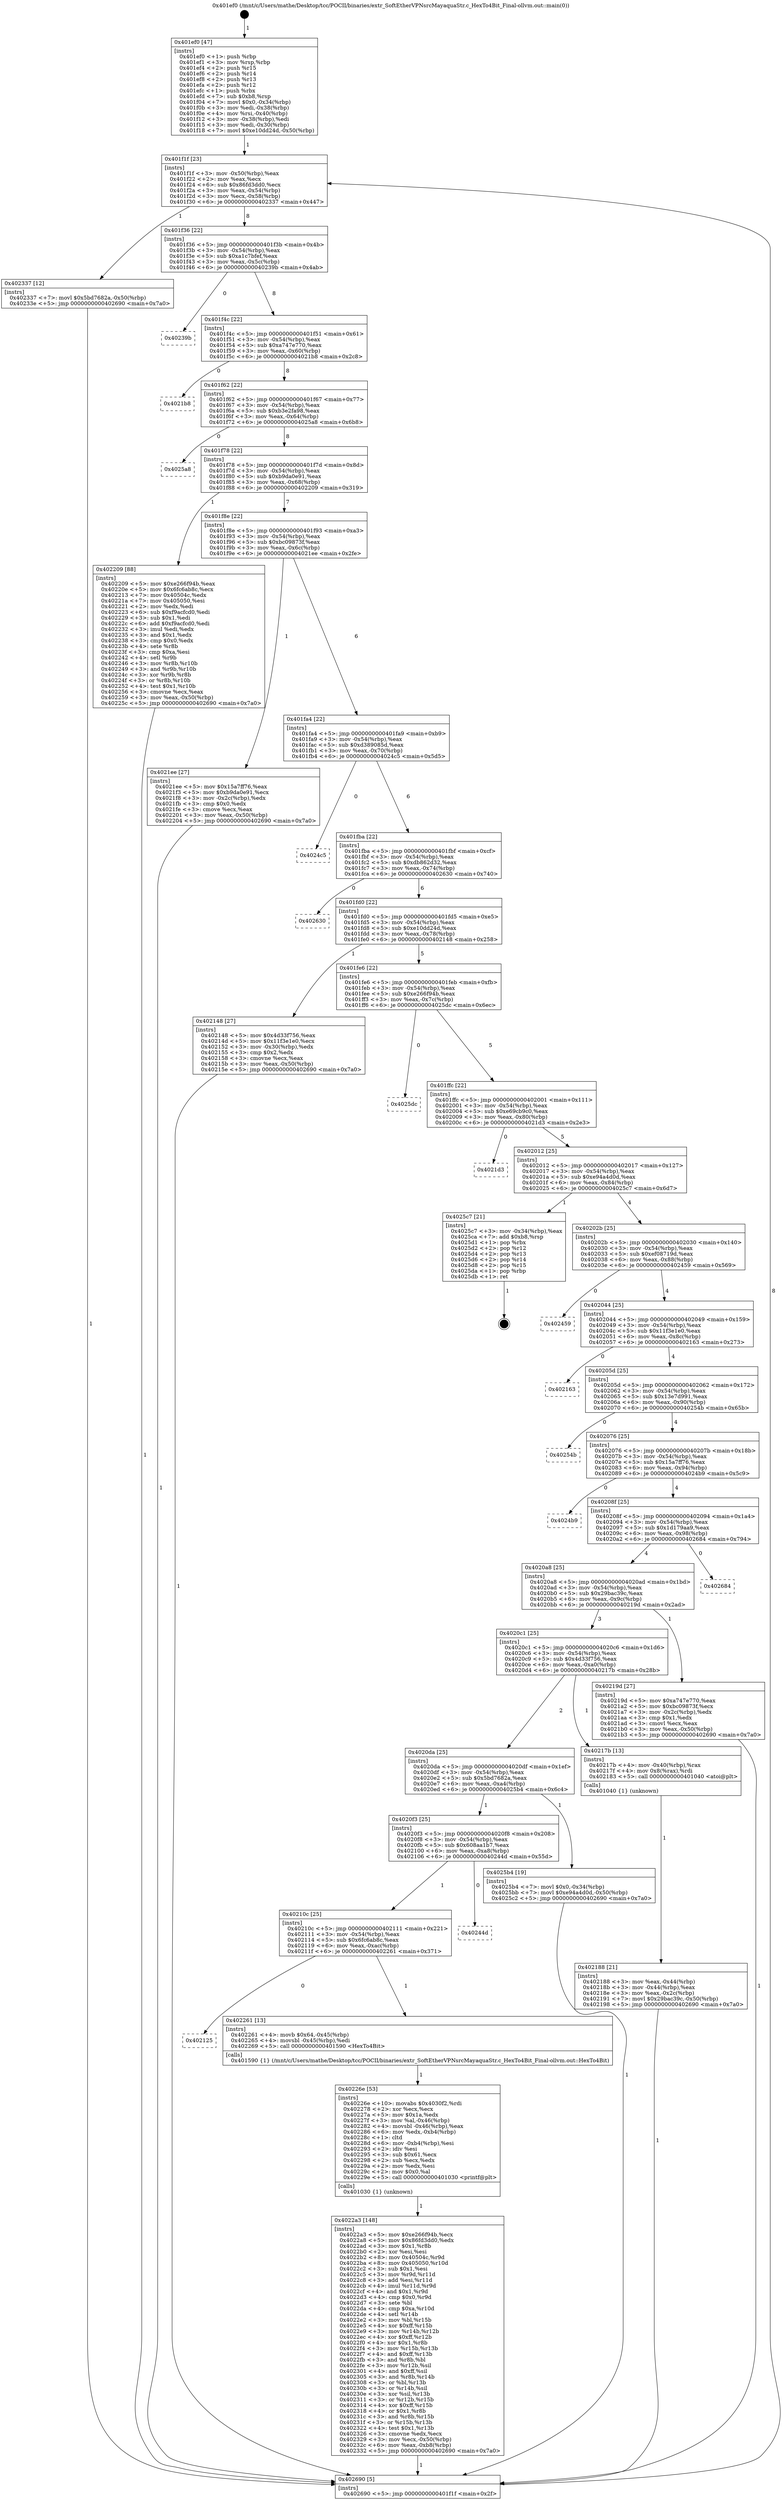 digraph "0x401ef0" {
  label = "0x401ef0 (/mnt/c/Users/mathe/Desktop/tcc/POCII/binaries/extr_SoftEtherVPNsrcMayaquaStr.c_HexTo4Bit_Final-ollvm.out::main(0))"
  labelloc = "t"
  node[shape=record]

  Entry [label="",width=0.3,height=0.3,shape=circle,fillcolor=black,style=filled]
  "0x401f1f" [label="{
     0x401f1f [23]\l
     | [instrs]\l
     &nbsp;&nbsp;0x401f1f \<+3\>: mov -0x50(%rbp),%eax\l
     &nbsp;&nbsp;0x401f22 \<+2\>: mov %eax,%ecx\l
     &nbsp;&nbsp;0x401f24 \<+6\>: sub $0x86fd3dd0,%ecx\l
     &nbsp;&nbsp;0x401f2a \<+3\>: mov %eax,-0x54(%rbp)\l
     &nbsp;&nbsp;0x401f2d \<+3\>: mov %ecx,-0x58(%rbp)\l
     &nbsp;&nbsp;0x401f30 \<+6\>: je 0000000000402337 \<main+0x447\>\l
  }"]
  "0x402337" [label="{
     0x402337 [12]\l
     | [instrs]\l
     &nbsp;&nbsp;0x402337 \<+7\>: movl $0x5bd7682a,-0x50(%rbp)\l
     &nbsp;&nbsp;0x40233e \<+5\>: jmp 0000000000402690 \<main+0x7a0\>\l
  }"]
  "0x401f36" [label="{
     0x401f36 [22]\l
     | [instrs]\l
     &nbsp;&nbsp;0x401f36 \<+5\>: jmp 0000000000401f3b \<main+0x4b\>\l
     &nbsp;&nbsp;0x401f3b \<+3\>: mov -0x54(%rbp),%eax\l
     &nbsp;&nbsp;0x401f3e \<+5\>: sub $0xa1c7bfef,%eax\l
     &nbsp;&nbsp;0x401f43 \<+3\>: mov %eax,-0x5c(%rbp)\l
     &nbsp;&nbsp;0x401f46 \<+6\>: je 000000000040239b \<main+0x4ab\>\l
  }"]
  Exit [label="",width=0.3,height=0.3,shape=circle,fillcolor=black,style=filled,peripheries=2]
  "0x40239b" [label="{
     0x40239b\l
  }", style=dashed]
  "0x401f4c" [label="{
     0x401f4c [22]\l
     | [instrs]\l
     &nbsp;&nbsp;0x401f4c \<+5\>: jmp 0000000000401f51 \<main+0x61\>\l
     &nbsp;&nbsp;0x401f51 \<+3\>: mov -0x54(%rbp),%eax\l
     &nbsp;&nbsp;0x401f54 \<+5\>: sub $0xa747e770,%eax\l
     &nbsp;&nbsp;0x401f59 \<+3\>: mov %eax,-0x60(%rbp)\l
     &nbsp;&nbsp;0x401f5c \<+6\>: je 00000000004021b8 \<main+0x2c8\>\l
  }"]
  "0x4022a3" [label="{
     0x4022a3 [148]\l
     | [instrs]\l
     &nbsp;&nbsp;0x4022a3 \<+5\>: mov $0xe266f94b,%ecx\l
     &nbsp;&nbsp;0x4022a8 \<+5\>: mov $0x86fd3dd0,%edx\l
     &nbsp;&nbsp;0x4022ad \<+3\>: mov $0x1,%r8b\l
     &nbsp;&nbsp;0x4022b0 \<+2\>: xor %esi,%esi\l
     &nbsp;&nbsp;0x4022b2 \<+8\>: mov 0x40504c,%r9d\l
     &nbsp;&nbsp;0x4022ba \<+8\>: mov 0x405050,%r10d\l
     &nbsp;&nbsp;0x4022c2 \<+3\>: sub $0x1,%esi\l
     &nbsp;&nbsp;0x4022c5 \<+3\>: mov %r9d,%r11d\l
     &nbsp;&nbsp;0x4022c8 \<+3\>: add %esi,%r11d\l
     &nbsp;&nbsp;0x4022cb \<+4\>: imul %r11d,%r9d\l
     &nbsp;&nbsp;0x4022cf \<+4\>: and $0x1,%r9d\l
     &nbsp;&nbsp;0x4022d3 \<+4\>: cmp $0x0,%r9d\l
     &nbsp;&nbsp;0x4022d7 \<+3\>: sete %bl\l
     &nbsp;&nbsp;0x4022da \<+4\>: cmp $0xa,%r10d\l
     &nbsp;&nbsp;0x4022de \<+4\>: setl %r14b\l
     &nbsp;&nbsp;0x4022e2 \<+3\>: mov %bl,%r15b\l
     &nbsp;&nbsp;0x4022e5 \<+4\>: xor $0xff,%r15b\l
     &nbsp;&nbsp;0x4022e9 \<+3\>: mov %r14b,%r12b\l
     &nbsp;&nbsp;0x4022ec \<+4\>: xor $0xff,%r12b\l
     &nbsp;&nbsp;0x4022f0 \<+4\>: xor $0x1,%r8b\l
     &nbsp;&nbsp;0x4022f4 \<+3\>: mov %r15b,%r13b\l
     &nbsp;&nbsp;0x4022f7 \<+4\>: and $0xff,%r13b\l
     &nbsp;&nbsp;0x4022fb \<+3\>: and %r8b,%bl\l
     &nbsp;&nbsp;0x4022fe \<+3\>: mov %r12b,%sil\l
     &nbsp;&nbsp;0x402301 \<+4\>: and $0xff,%sil\l
     &nbsp;&nbsp;0x402305 \<+3\>: and %r8b,%r14b\l
     &nbsp;&nbsp;0x402308 \<+3\>: or %bl,%r13b\l
     &nbsp;&nbsp;0x40230b \<+3\>: or %r14b,%sil\l
     &nbsp;&nbsp;0x40230e \<+3\>: xor %sil,%r13b\l
     &nbsp;&nbsp;0x402311 \<+3\>: or %r12b,%r15b\l
     &nbsp;&nbsp;0x402314 \<+4\>: xor $0xff,%r15b\l
     &nbsp;&nbsp;0x402318 \<+4\>: or $0x1,%r8b\l
     &nbsp;&nbsp;0x40231c \<+3\>: and %r8b,%r15b\l
     &nbsp;&nbsp;0x40231f \<+3\>: or %r15b,%r13b\l
     &nbsp;&nbsp;0x402322 \<+4\>: test $0x1,%r13b\l
     &nbsp;&nbsp;0x402326 \<+3\>: cmovne %edx,%ecx\l
     &nbsp;&nbsp;0x402329 \<+3\>: mov %ecx,-0x50(%rbp)\l
     &nbsp;&nbsp;0x40232c \<+6\>: mov %eax,-0xb8(%rbp)\l
     &nbsp;&nbsp;0x402332 \<+5\>: jmp 0000000000402690 \<main+0x7a0\>\l
  }"]
  "0x4021b8" [label="{
     0x4021b8\l
  }", style=dashed]
  "0x401f62" [label="{
     0x401f62 [22]\l
     | [instrs]\l
     &nbsp;&nbsp;0x401f62 \<+5\>: jmp 0000000000401f67 \<main+0x77\>\l
     &nbsp;&nbsp;0x401f67 \<+3\>: mov -0x54(%rbp),%eax\l
     &nbsp;&nbsp;0x401f6a \<+5\>: sub $0xb3e2fa98,%eax\l
     &nbsp;&nbsp;0x401f6f \<+3\>: mov %eax,-0x64(%rbp)\l
     &nbsp;&nbsp;0x401f72 \<+6\>: je 00000000004025a8 \<main+0x6b8\>\l
  }"]
  "0x40226e" [label="{
     0x40226e [53]\l
     | [instrs]\l
     &nbsp;&nbsp;0x40226e \<+10\>: movabs $0x4030f2,%rdi\l
     &nbsp;&nbsp;0x402278 \<+2\>: xor %ecx,%ecx\l
     &nbsp;&nbsp;0x40227a \<+5\>: mov $0x1a,%edx\l
     &nbsp;&nbsp;0x40227f \<+3\>: mov %al,-0x46(%rbp)\l
     &nbsp;&nbsp;0x402282 \<+4\>: movsbl -0x46(%rbp),%eax\l
     &nbsp;&nbsp;0x402286 \<+6\>: mov %edx,-0xb4(%rbp)\l
     &nbsp;&nbsp;0x40228c \<+1\>: cltd\l
     &nbsp;&nbsp;0x40228d \<+6\>: mov -0xb4(%rbp),%esi\l
     &nbsp;&nbsp;0x402293 \<+2\>: idiv %esi\l
     &nbsp;&nbsp;0x402295 \<+3\>: sub $0x61,%ecx\l
     &nbsp;&nbsp;0x402298 \<+2\>: sub %ecx,%edx\l
     &nbsp;&nbsp;0x40229a \<+2\>: mov %edx,%esi\l
     &nbsp;&nbsp;0x40229c \<+2\>: mov $0x0,%al\l
     &nbsp;&nbsp;0x40229e \<+5\>: call 0000000000401030 \<printf@plt\>\l
     | [calls]\l
     &nbsp;&nbsp;0x401030 \{1\} (unknown)\l
  }"]
  "0x4025a8" [label="{
     0x4025a8\l
  }", style=dashed]
  "0x401f78" [label="{
     0x401f78 [22]\l
     | [instrs]\l
     &nbsp;&nbsp;0x401f78 \<+5\>: jmp 0000000000401f7d \<main+0x8d\>\l
     &nbsp;&nbsp;0x401f7d \<+3\>: mov -0x54(%rbp),%eax\l
     &nbsp;&nbsp;0x401f80 \<+5\>: sub $0xb9da0e91,%eax\l
     &nbsp;&nbsp;0x401f85 \<+3\>: mov %eax,-0x68(%rbp)\l
     &nbsp;&nbsp;0x401f88 \<+6\>: je 0000000000402209 \<main+0x319\>\l
  }"]
  "0x402125" [label="{
     0x402125\l
  }", style=dashed]
  "0x402209" [label="{
     0x402209 [88]\l
     | [instrs]\l
     &nbsp;&nbsp;0x402209 \<+5\>: mov $0xe266f94b,%eax\l
     &nbsp;&nbsp;0x40220e \<+5\>: mov $0x6fc6ab8c,%ecx\l
     &nbsp;&nbsp;0x402213 \<+7\>: mov 0x40504c,%edx\l
     &nbsp;&nbsp;0x40221a \<+7\>: mov 0x405050,%esi\l
     &nbsp;&nbsp;0x402221 \<+2\>: mov %edx,%edi\l
     &nbsp;&nbsp;0x402223 \<+6\>: sub $0xf9acfcd0,%edi\l
     &nbsp;&nbsp;0x402229 \<+3\>: sub $0x1,%edi\l
     &nbsp;&nbsp;0x40222c \<+6\>: add $0xf9acfcd0,%edi\l
     &nbsp;&nbsp;0x402232 \<+3\>: imul %edi,%edx\l
     &nbsp;&nbsp;0x402235 \<+3\>: and $0x1,%edx\l
     &nbsp;&nbsp;0x402238 \<+3\>: cmp $0x0,%edx\l
     &nbsp;&nbsp;0x40223b \<+4\>: sete %r8b\l
     &nbsp;&nbsp;0x40223f \<+3\>: cmp $0xa,%esi\l
     &nbsp;&nbsp;0x402242 \<+4\>: setl %r9b\l
     &nbsp;&nbsp;0x402246 \<+3\>: mov %r8b,%r10b\l
     &nbsp;&nbsp;0x402249 \<+3\>: and %r9b,%r10b\l
     &nbsp;&nbsp;0x40224c \<+3\>: xor %r9b,%r8b\l
     &nbsp;&nbsp;0x40224f \<+3\>: or %r8b,%r10b\l
     &nbsp;&nbsp;0x402252 \<+4\>: test $0x1,%r10b\l
     &nbsp;&nbsp;0x402256 \<+3\>: cmovne %ecx,%eax\l
     &nbsp;&nbsp;0x402259 \<+3\>: mov %eax,-0x50(%rbp)\l
     &nbsp;&nbsp;0x40225c \<+5\>: jmp 0000000000402690 \<main+0x7a0\>\l
  }"]
  "0x401f8e" [label="{
     0x401f8e [22]\l
     | [instrs]\l
     &nbsp;&nbsp;0x401f8e \<+5\>: jmp 0000000000401f93 \<main+0xa3\>\l
     &nbsp;&nbsp;0x401f93 \<+3\>: mov -0x54(%rbp),%eax\l
     &nbsp;&nbsp;0x401f96 \<+5\>: sub $0xbc09873f,%eax\l
     &nbsp;&nbsp;0x401f9b \<+3\>: mov %eax,-0x6c(%rbp)\l
     &nbsp;&nbsp;0x401f9e \<+6\>: je 00000000004021ee \<main+0x2fe\>\l
  }"]
  "0x402261" [label="{
     0x402261 [13]\l
     | [instrs]\l
     &nbsp;&nbsp;0x402261 \<+4\>: movb $0x64,-0x45(%rbp)\l
     &nbsp;&nbsp;0x402265 \<+4\>: movsbl -0x45(%rbp),%edi\l
     &nbsp;&nbsp;0x402269 \<+5\>: call 0000000000401590 \<HexTo4Bit\>\l
     | [calls]\l
     &nbsp;&nbsp;0x401590 \{1\} (/mnt/c/Users/mathe/Desktop/tcc/POCII/binaries/extr_SoftEtherVPNsrcMayaquaStr.c_HexTo4Bit_Final-ollvm.out::HexTo4Bit)\l
  }"]
  "0x4021ee" [label="{
     0x4021ee [27]\l
     | [instrs]\l
     &nbsp;&nbsp;0x4021ee \<+5\>: mov $0x15a7ff76,%eax\l
     &nbsp;&nbsp;0x4021f3 \<+5\>: mov $0xb9da0e91,%ecx\l
     &nbsp;&nbsp;0x4021f8 \<+3\>: mov -0x2c(%rbp),%edx\l
     &nbsp;&nbsp;0x4021fb \<+3\>: cmp $0x0,%edx\l
     &nbsp;&nbsp;0x4021fe \<+3\>: cmove %ecx,%eax\l
     &nbsp;&nbsp;0x402201 \<+3\>: mov %eax,-0x50(%rbp)\l
     &nbsp;&nbsp;0x402204 \<+5\>: jmp 0000000000402690 \<main+0x7a0\>\l
  }"]
  "0x401fa4" [label="{
     0x401fa4 [22]\l
     | [instrs]\l
     &nbsp;&nbsp;0x401fa4 \<+5\>: jmp 0000000000401fa9 \<main+0xb9\>\l
     &nbsp;&nbsp;0x401fa9 \<+3\>: mov -0x54(%rbp),%eax\l
     &nbsp;&nbsp;0x401fac \<+5\>: sub $0xd389085d,%eax\l
     &nbsp;&nbsp;0x401fb1 \<+3\>: mov %eax,-0x70(%rbp)\l
     &nbsp;&nbsp;0x401fb4 \<+6\>: je 00000000004024c5 \<main+0x5d5\>\l
  }"]
  "0x40210c" [label="{
     0x40210c [25]\l
     | [instrs]\l
     &nbsp;&nbsp;0x40210c \<+5\>: jmp 0000000000402111 \<main+0x221\>\l
     &nbsp;&nbsp;0x402111 \<+3\>: mov -0x54(%rbp),%eax\l
     &nbsp;&nbsp;0x402114 \<+5\>: sub $0x6fc6ab8c,%eax\l
     &nbsp;&nbsp;0x402119 \<+6\>: mov %eax,-0xac(%rbp)\l
     &nbsp;&nbsp;0x40211f \<+6\>: je 0000000000402261 \<main+0x371\>\l
  }"]
  "0x4024c5" [label="{
     0x4024c5\l
  }", style=dashed]
  "0x401fba" [label="{
     0x401fba [22]\l
     | [instrs]\l
     &nbsp;&nbsp;0x401fba \<+5\>: jmp 0000000000401fbf \<main+0xcf\>\l
     &nbsp;&nbsp;0x401fbf \<+3\>: mov -0x54(%rbp),%eax\l
     &nbsp;&nbsp;0x401fc2 \<+5\>: sub $0xdb862d32,%eax\l
     &nbsp;&nbsp;0x401fc7 \<+3\>: mov %eax,-0x74(%rbp)\l
     &nbsp;&nbsp;0x401fca \<+6\>: je 0000000000402630 \<main+0x740\>\l
  }"]
  "0x40244d" [label="{
     0x40244d\l
  }", style=dashed]
  "0x402630" [label="{
     0x402630\l
  }", style=dashed]
  "0x401fd0" [label="{
     0x401fd0 [22]\l
     | [instrs]\l
     &nbsp;&nbsp;0x401fd0 \<+5\>: jmp 0000000000401fd5 \<main+0xe5\>\l
     &nbsp;&nbsp;0x401fd5 \<+3\>: mov -0x54(%rbp),%eax\l
     &nbsp;&nbsp;0x401fd8 \<+5\>: sub $0xe10dd24d,%eax\l
     &nbsp;&nbsp;0x401fdd \<+3\>: mov %eax,-0x78(%rbp)\l
     &nbsp;&nbsp;0x401fe0 \<+6\>: je 0000000000402148 \<main+0x258\>\l
  }"]
  "0x4020f3" [label="{
     0x4020f3 [25]\l
     | [instrs]\l
     &nbsp;&nbsp;0x4020f3 \<+5\>: jmp 00000000004020f8 \<main+0x208\>\l
     &nbsp;&nbsp;0x4020f8 \<+3\>: mov -0x54(%rbp),%eax\l
     &nbsp;&nbsp;0x4020fb \<+5\>: sub $0x608aa1b7,%eax\l
     &nbsp;&nbsp;0x402100 \<+6\>: mov %eax,-0xa8(%rbp)\l
     &nbsp;&nbsp;0x402106 \<+6\>: je 000000000040244d \<main+0x55d\>\l
  }"]
  "0x402148" [label="{
     0x402148 [27]\l
     | [instrs]\l
     &nbsp;&nbsp;0x402148 \<+5\>: mov $0x4d33f756,%eax\l
     &nbsp;&nbsp;0x40214d \<+5\>: mov $0x11f3e1e0,%ecx\l
     &nbsp;&nbsp;0x402152 \<+3\>: mov -0x30(%rbp),%edx\l
     &nbsp;&nbsp;0x402155 \<+3\>: cmp $0x2,%edx\l
     &nbsp;&nbsp;0x402158 \<+3\>: cmovne %ecx,%eax\l
     &nbsp;&nbsp;0x40215b \<+3\>: mov %eax,-0x50(%rbp)\l
     &nbsp;&nbsp;0x40215e \<+5\>: jmp 0000000000402690 \<main+0x7a0\>\l
  }"]
  "0x401fe6" [label="{
     0x401fe6 [22]\l
     | [instrs]\l
     &nbsp;&nbsp;0x401fe6 \<+5\>: jmp 0000000000401feb \<main+0xfb\>\l
     &nbsp;&nbsp;0x401feb \<+3\>: mov -0x54(%rbp),%eax\l
     &nbsp;&nbsp;0x401fee \<+5\>: sub $0xe266f94b,%eax\l
     &nbsp;&nbsp;0x401ff3 \<+3\>: mov %eax,-0x7c(%rbp)\l
     &nbsp;&nbsp;0x401ff6 \<+6\>: je 00000000004025dc \<main+0x6ec\>\l
  }"]
  "0x402690" [label="{
     0x402690 [5]\l
     | [instrs]\l
     &nbsp;&nbsp;0x402690 \<+5\>: jmp 0000000000401f1f \<main+0x2f\>\l
  }"]
  "0x401ef0" [label="{
     0x401ef0 [47]\l
     | [instrs]\l
     &nbsp;&nbsp;0x401ef0 \<+1\>: push %rbp\l
     &nbsp;&nbsp;0x401ef1 \<+3\>: mov %rsp,%rbp\l
     &nbsp;&nbsp;0x401ef4 \<+2\>: push %r15\l
     &nbsp;&nbsp;0x401ef6 \<+2\>: push %r14\l
     &nbsp;&nbsp;0x401ef8 \<+2\>: push %r13\l
     &nbsp;&nbsp;0x401efa \<+2\>: push %r12\l
     &nbsp;&nbsp;0x401efc \<+1\>: push %rbx\l
     &nbsp;&nbsp;0x401efd \<+7\>: sub $0xb8,%rsp\l
     &nbsp;&nbsp;0x401f04 \<+7\>: movl $0x0,-0x34(%rbp)\l
     &nbsp;&nbsp;0x401f0b \<+3\>: mov %edi,-0x38(%rbp)\l
     &nbsp;&nbsp;0x401f0e \<+4\>: mov %rsi,-0x40(%rbp)\l
     &nbsp;&nbsp;0x401f12 \<+3\>: mov -0x38(%rbp),%edi\l
     &nbsp;&nbsp;0x401f15 \<+3\>: mov %edi,-0x30(%rbp)\l
     &nbsp;&nbsp;0x401f18 \<+7\>: movl $0xe10dd24d,-0x50(%rbp)\l
  }"]
  "0x4025b4" [label="{
     0x4025b4 [19]\l
     | [instrs]\l
     &nbsp;&nbsp;0x4025b4 \<+7\>: movl $0x0,-0x34(%rbp)\l
     &nbsp;&nbsp;0x4025bb \<+7\>: movl $0xe94a4d0d,-0x50(%rbp)\l
     &nbsp;&nbsp;0x4025c2 \<+5\>: jmp 0000000000402690 \<main+0x7a0\>\l
  }"]
  "0x4025dc" [label="{
     0x4025dc\l
  }", style=dashed]
  "0x401ffc" [label="{
     0x401ffc [22]\l
     | [instrs]\l
     &nbsp;&nbsp;0x401ffc \<+5\>: jmp 0000000000402001 \<main+0x111\>\l
     &nbsp;&nbsp;0x402001 \<+3\>: mov -0x54(%rbp),%eax\l
     &nbsp;&nbsp;0x402004 \<+5\>: sub $0xe69cb9c0,%eax\l
     &nbsp;&nbsp;0x402009 \<+3\>: mov %eax,-0x80(%rbp)\l
     &nbsp;&nbsp;0x40200c \<+6\>: je 00000000004021d3 \<main+0x2e3\>\l
  }"]
  "0x402188" [label="{
     0x402188 [21]\l
     | [instrs]\l
     &nbsp;&nbsp;0x402188 \<+3\>: mov %eax,-0x44(%rbp)\l
     &nbsp;&nbsp;0x40218b \<+3\>: mov -0x44(%rbp),%eax\l
     &nbsp;&nbsp;0x40218e \<+3\>: mov %eax,-0x2c(%rbp)\l
     &nbsp;&nbsp;0x402191 \<+7\>: movl $0x29bac39c,-0x50(%rbp)\l
     &nbsp;&nbsp;0x402198 \<+5\>: jmp 0000000000402690 \<main+0x7a0\>\l
  }"]
  "0x4021d3" [label="{
     0x4021d3\l
  }", style=dashed]
  "0x402012" [label="{
     0x402012 [25]\l
     | [instrs]\l
     &nbsp;&nbsp;0x402012 \<+5\>: jmp 0000000000402017 \<main+0x127\>\l
     &nbsp;&nbsp;0x402017 \<+3\>: mov -0x54(%rbp),%eax\l
     &nbsp;&nbsp;0x40201a \<+5\>: sub $0xe94a4d0d,%eax\l
     &nbsp;&nbsp;0x40201f \<+6\>: mov %eax,-0x84(%rbp)\l
     &nbsp;&nbsp;0x402025 \<+6\>: je 00000000004025c7 \<main+0x6d7\>\l
  }"]
  "0x4020da" [label="{
     0x4020da [25]\l
     | [instrs]\l
     &nbsp;&nbsp;0x4020da \<+5\>: jmp 00000000004020df \<main+0x1ef\>\l
     &nbsp;&nbsp;0x4020df \<+3\>: mov -0x54(%rbp),%eax\l
     &nbsp;&nbsp;0x4020e2 \<+5\>: sub $0x5bd7682a,%eax\l
     &nbsp;&nbsp;0x4020e7 \<+6\>: mov %eax,-0xa4(%rbp)\l
     &nbsp;&nbsp;0x4020ed \<+6\>: je 00000000004025b4 \<main+0x6c4\>\l
  }"]
  "0x4025c7" [label="{
     0x4025c7 [21]\l
     | [instrs]\l
     &nbsp;&nbsp;0x4025c7 \<+3\>: mov -0x34(%rbp),%eax\l
     &nbsp;&nbsp;0x4025ca \<+7\>: add $0xb8,%rsp\l
     &nbsp;&nbsp;0x4025d1 \<+1\>: pop %rbx\l
     &nbsp;&nbsp;0x4025d2 \<+2\>: pop %r12\l
     &nbsp;&nbsp;0x4025d4 \<+2\>: pop %r13\l
     &nbsp;&nbsp;0x4025d6 \<+2\>: pop %r14\l
     &nbsp;&nbsp;0x4025d8 \<+2\>: pop %r15\l
     &nbsp;&nbsp;0x4025da \<+1\>: pop %rbp\l
     &nbsp;&nbsp;0x4025db \<+1\>: ret\l
  }"]
  "0x40202b" [label="{
     0x40202b [25]\l
     | [instrs]\l
     &nbsp;&nbsp;0x40202b \<+5\>: jmp 0000000000402030 \<main+0x140\>\l
     &nbsp;&nbsp;0x402030 \<+3\>: mov -0x54(%rbp),%eax\l
     &nbsp;&nbsp;0x402033 \<+5\>: sub $0xef08719d,%eax\l
     &nbsp;&nbsp;0x402038 \<+6\>: mov %eax,-0x88(%rbp)\l
     &nbsp;&nbsp;0x40203e \<+6\>: je 0000000000402459 \<main+0x569\>\l
  }"]
  "0x40217b" [label="{
     0x40217b [13]\l
     | [instrs]\l
     &nbsp;&nbsp;0x40217b \<+4\>: mov -0x40(%rbp),%rax\l
     &nbsp;&nbsp;0x40217f \<+4\>: mov 0x8(%rax),%rdi\l
     &nbsp;&nbsp;0x402183 \<+5\>: call 0000000000401040 \<atoi@plt\>\l
     | [calls]\l
     &nbsp;&nbsp;0x401040 \{1\} (unknown)\l
  }"]
  "0x402459" [label="{
     0x402459\l
  }", style=dashed]
  "0x402044" [label="{
     0x402044 [25]\l
     | [instrs]\l
     &nbsp;&nbsp;0x402044 \<+5\>: jmp 0000000000402049 \<main+0x159\>\l
     &nbsp;&nbsp;0x402049 \<+3\>: mov -0x54(%rbp),%eax\l
     &nbsp;&nbsp;0x40204c \<+5\>: sub $0x11f3e1e0,%eax\l
     &nbsp;&nbsp;0x402051 \<+6\>: mov %eax,-0x8c(%rbp)\l
     &nbsp;&nbsp;0x402057 \<+6\>: je 0000000000402163 \<main+0x273\>\l
  }"]
  "0x4020c1" [label="{
     0x4020c1 [25]\l
     | [instrs]\l
     &nbsp;&nbsp;0x4020c1 \<+5\>: jmp 00000000004020c6 \<main+0x1d6\>\l
     &nbsp;&nbsp;0x4020c6 \<+3\>: mov -0x54(%rbp),%eax\l
     &nbsp;&nbsp;0x4020c9 \<+5\>: sub $0x4d33f756,%eax\l
     &nbsp;&nbsp;0x4020ce \<+6\>: mov %eax,-0xa0(%rbp)\l
     &nbsp;&nbsp;0x4020d4 \<+6\>: je 000000000040217b \<main+0x28b\>\l
  }"]
  "0x402163" [label="{
     0x402163\l
  }", style=dashed]
  "0x40205d" [label="{
     0x40205d [25]\l
     | [instrs]\l
     &nbsp;&nbsp;0x40205d \<+5\>: jmp 0000000000402062 \<main+0x172\>\l
     &nbsp;&nbsp;0x402062 \<+3\>: mov -0x54(%rbp),%eax\l
     &nbsp;&nbsp;0x402065 \<+5\>: sub $0x13e7d991,%eax\l
     &nbsp;&nbsp;0x40206a \<+6\>: mov %eax,-0x90(%rbp)\l
     &nbsp;&nbsp;0x402070 \<+6\>: je 000000000040254b \<main+0x65b\>\l
  }"]
  "0x40219d" [label="{
     0x40219d [27]\l
     | [instrs]\l
     &nbsp;&nbsp;0x40219d \<+5\>: mov $0xa747e770,%eax\l
     &nbsp;&nbsp;0x4021a2 \<+5\>: mov $0xbc09873f,%ecx\l
     &nbsp;&nbsp;0x4021a7 \<+3\>: mov -0x2c(%rbp),%edx\l
     &nbsp;&nbsp;0x4021aa \<+3\>: cmp $0x1,%edx\l
     &nbsp;&nbsp;0x4021ad \<+3\>: cmovl %ecx,%eax\l
     &nbsp;&nbsp;0x4021b0 \<+3\>: mov %eax,-0x50(%rbp)\l
     &nbsp;&nbsp;0x4021b3 \<+5\>: jmp 0000000000402690 \<main+0x7a0\>\l
  }"]
  "0x40254b" [label="{
     0x40254b\l
  }", style=dashed]
  "0x402076" [label="{
     0x402076 [25]\l
     | [instrs]\l
     &nbsp;&nbsp;0x402076 \<+5\>: jmp 000000000040207b \<main+0x18b\>\l
     &nbsp;&nbsp;0x40207b \<+3\>: mov -0x54(%rbp),%eax\l
     &nbsp;&nbsp;0x40207e \<+5\>: sub $0x15a7ff76,%eax\l
     &nbsp;&nbsp;0x402083 \<+6\>: mov %eax,-0x94(%rbp)\l
     &nbsp;&nbsp;0x402089 \<+6\>: je 00000000004024b9 \<main+0x5c9\>\l
  }"]
  "0x4020a8" [label="{
     0x4020a8 [25]\l
     | [instrs]\l
     &nbsp;&nbsp;0x4020a8 \<+5\>: jmp 00000000004020ad \<main+0x1bd\>\l
     &nbsp;&nbsp;0x4020ad \<+3\>: mov -0x54(%rbp),%eax\l
     &nbsp;&nbsp;0x4020b0 \<+5\>: sub $0x29bac39c,%eax\l
     &nbsp;&nbsp;0x4020b5 \<+6\>: mov %eax,-0x9c(%rbp)\l
     &nbsp;&nbsp;0x4020bb \<+6\>: je 000000000040219d \<main+0x2ad\>\l
  }"]
  "0x4024b9" [label="{
     0x4024b9\l
  }", style=dashed]
  "0x40208f" [label="{
     0x40208f [25]\l
     | [instrs]\l
     &nbsp;&nbsp;0x40208f \<+5\>: jmp 0000000000402094 \<main+0x1a4\>\l
     &nbsp;&nbsp;0x402094 \<+3\>: mov -0x54(%rbp),%eax\l
     &nbsp;&nbsp;0x402097 \<+5\>: sub $0x1d179aa9,%eax\l
     &nbsp;&nbsp;0x40209c \<+6\>: mov %eax,-0x98(%rbp)\l
     &nbsp;&nbsp;0x4020a2 \<+6\>: je 0000000000402684 \<main+0x794\>\l
  }"]
  "0x402684" [label="{
     0x402684\l
  }", style=dashed]
  Entry -> "0x401ef0" [label=" 1"]
  "0x401f1f" -> "0x402337" [label=" 1"]
  "0x401f1f" -> "0x401f36" [label=" 8"]
  "0x4025c7" -> Exit [label=" 1"]
  "0x401f36" -> "0x40239b" [label=" 0"]
  "0x401f36" -> "0x401f4c" [label=" 8"]
  "0x4025b4" -> "0x402690" [label=" 1"]
  "0x401f4c" -> "0x4021b8" [label=" 0"]
  "0x401f4c" -> "0x401f62" [label=" 8"]
  "0x402337" -> "0x402690" [label=" 1"]
  "0x401f62" -> "0x4025a8" [label=" 0"]
  "0x401f62" -> "0x401f78" [label=" 8"]
  "0x4022a3" -> "0x402690" [label=" 1"]
  "0x401f78" -> "0x402209" [label=" 1"]
  "0x401f78" -> "0x401f8e" [label=" 7"]
  "0x40226e" -> "0x4022a3" [label=" 1"]
  "0x401f8e" -> "0x4021ee" [label=" 1"]
  "0x401f8e" -> "0x401fa4" [label=" 6"]
  "0x402261" -> "0x40226e" [label=" 1"]
  "0x401fa4" -> "0x4024c5" [label=" 0"]
  "0x401fa4" -> "0x401fba" [label=" 6"]
  "0x40210c" -> "0x402261" [label=" 1"]
  "0x401fba" -> "0x402630" [label=" 0"]
  "0x401fba" -> "0x401fd0" [label=" 6"]
  "0x40210c" -> "0x402125" [label=" 0"]
  "0x401fd0" -> "0x402148" [label=" 1"]
  "0x401fd0" -> "0x401fe6" [label=" 5"]
  "0x402148" -> "0x402690" [label=" 1"]
  "0x401ef0" -> "0x401f1f" [label=" 1"]
  "0x402690" -> "0x401f1f" [label=" 8"]
  "0x4020f3" -> "0x40244d" [label=" 0"]
  "0x401fe6" -> "0x4025dc" [label=" 0"]
  "0x401fe6" -> "0x401ffc" [label=" 5"]
  "0x4020f3" -> "0x40210c" [label=" 1"]
  "0x401ffc" -> "0x4021d3" [label=" 0"]
  "0x401ffc" -> "0x402012" [label=" 5"]
  "0x4020da" -> "0x4025b4" [label=" 1"]
  "0x402012" -> "0x4025c7" [label=" 1"]
  "0x402012" -> "0x40202b" [label=" 4"]
  "0x4020da" -> "0x4020f3" [label=" 1"]
  "0x40202b" -> "0x402459" [label=" 0"]
  "0x40202b" -> "0x402044" [label=" 4"]
  "0x402209" -> "0x402690" [label=" 1"]
  "0x402044" -> "0x402163" [label=" 0"]
  "0x402044" -> "0x40205d" [label=" 4"]
  "0x40219d" -> "0x402690" [label=" 1"]
  "0x40205d" -> "0x40254b" [label=" 0"]
  "0x40205d" -> "0x402076" [label=" 4"]
  "0x402188" -> "0x402690" [label=" 1"]
  "0x402076" -> "0x4024b9" [label=" 0"]
  "0x402076" -> "0x40208f" [label=" 4"]
  "0x4020c1" -> "0x4020da" [label=" 2"]
  "0x40208f" -> "0x402684" [label=" 0"]
  "0x40208f" -> "0x4020a8" [label=" 4"]
  "0x40217b" -> "0x402188" [label=" 1"]
  "0x4020a8" -> "0x40219d" [label=" 1"]
  "0x4020a8" -> "0x4020c1" [label=" 3"]
  "0x4021ee" -> "0x402690" [label=" 1"]
  "0x4020c1" -> "0x40217b" [label=" 1"]
}
